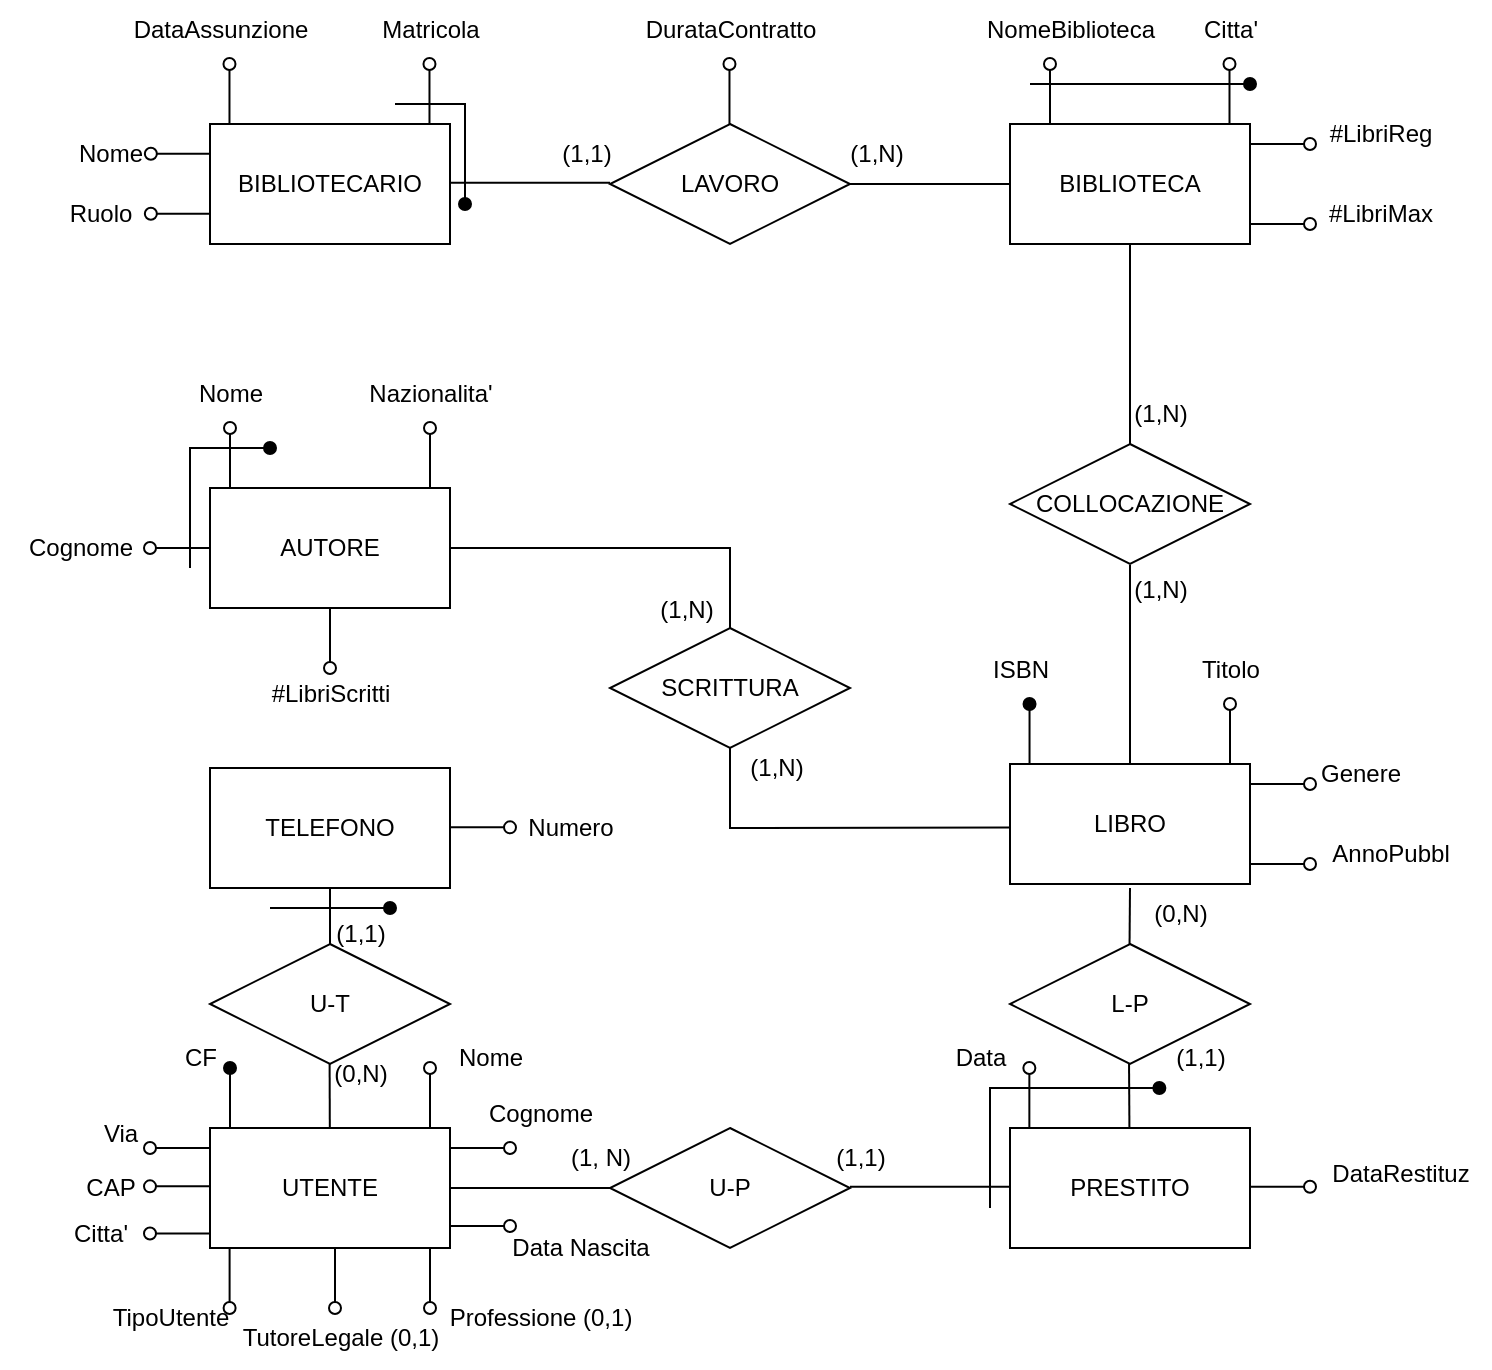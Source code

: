 <mxfile version="26.0.11">
  <diagram name="Pagina-1" id="RL0XjZE2s4-XFpA9i5bR">
    <mxGraphModel dx="1316" dy="1474" grid="1" gridSize="10" guides="1" tooltips="1" connect="1" arrows="1" fold="1" page="1" pageScale="1" pageWidth="827" pageHeight="1169" math="0" shadow="0">
      <root>
        <mxCell id="0" />
        <mxCell id="1" parent="0" />
        <mxCell id="hJ6xyMmWMAoAvNi93n1Z-1" value="UTENTE" style="rounded=0;whiteSpace=wrap;html=1;" vertex="1" parent="1">
          <mxGeometry x="80" y="160" width="120" height="60" as="geometry" />
        </mxCell>
        <mxCell id="hJ6xyMmWMAoAvNi93n1Z-7" value="" style="endArrow=oval;html=1;rounded=0;endFill=1;" edge="1" parent="1">
          <mxGeometry width="50" height="50" relative="1" as="geometry">
            <mxPoint x="90" y="160" as="sourcePoint" />
            <mxPoint x="90" y="130" as="targetPoint" />
          </mxGeometry>
        </mxCell>
        <mxCell id="hJ6xyMmWMAoAvNi93n1Z-8" value="CF" style="text;html=1;align=center;verticalAlign=middle;resizable=0;points=[];autosize=1;strokeColor=none;fillColor=none;" vertex="1" parent="1">
          <mxGeometry x="55" y="110" width="40" height="30" as="geometry" />
        </mxCell>
        <mxCell id="hJ6xyMmWMAoAvNi93n1Z-9" value="Nome" style="text;html=1;align=center;verticalAlign=middle;resizable=0;points=[];autosize=1;strokeColor=none;fillColor=none;" vertex="1" parent="1">
          <mxGeometry x="190" y="110" width="60" height="30" as="geometry" />
        </mxCell>
        <mxCell id="hJ6xyMmWMAoAvNi93n1Z-10" value="" style="endArrow=oval;html=1;rounded=0;endFill=0;" edge="1" parent="1">
          <mxGeometry width="50" height="50" relative="1" as="geometry">
            <mxPoint x="190" y="160" as="sourcePoint" />
            <mxPoint x="190" y="130" as="targetPoint" />
          </mxGeometry>
        </mxCell>
        <mxCell id="hJ6xyMmWMAoAvNi93n1Z-11" value="Cognome" style="text;html=1;align=center;verticalAlign=middle;resizable=0;points=[];autosize=1;strokeColor=none;fillColor=none;" vertex="1" parent="1">
          <mxGeometry x="205" y="138" width="80" height="30" as="geometry" />
        </mxCell>
        <mxCell id="hJ6xyMmWMAoAvNi93n1Z-12" value="" style="endArrow=oval;html=1;rounded=0;endFill=0;" edge="1" parent="1">
          <mxGeometry width="50" height="50" relative="1" as="geometry">
            <mxPoint x="80" y="170" as="sourcePoint" />
            <mxPoint x="50" y="170" as="targetPoint" />
          </mxGeometry>
        </mxCell>
        <mxCell id="hJ6xyMmWMAoAvNi93n1Z-16" value="" style="endArrow=oval;html=1;rounded=0;endFill=0;" edge="1" parent="1">
          <mxGeometry width="50" height="50" relative="1" as="geometry">
            <mxPoint x="80" y="189.17" as="sourcePoint" />
            <mxPoint x="50" y="189.17" as="targetPoint" />
          </mxGeometry>
        </mxCell>
        <mxCell id="hJ6xyMmWMAoAvNi93n1Z-17" value="Via" style="text;html=1;align=center;verticalAlign=middle;resizable=0;points=[];autosize=1;strokeColor=none;fillColor=none;" vertex="1" parent="1">
          <mxGeometry x="15" y="148" width="40" height="30" as="geometry" />
        </mxCell>
        <mxCell id="hJ6xyMmWMAoAvNi93n1Z-19" value="CAP" style="text;html=1;align=center;verticalAlign=middle;resizable=0;points=[];autosize=1;strokeColor=none;fillColor=none;" vertex="1" parent="1">
          <mxGeometry x="5" y="175" width="50" height="30" as="geometry" />
        </mxCell>
        <mxCell id="hJ6xyMmWMAoAvNi93n1Z-20" value="" style="endArrow=oval;html=1;rounded=0;endFill=0;" edge="1" parent="1">
          <mxGeometry width="50" height="50" relative="1" as="geometry">
            <mxPoint x="80" y="212.72" as="sourcePoint" />
            <mxPoint x="50" y="212.72" as="targetPoint" />
          </mxGeometry>
        </mxCell>
        <mxCell id="hJ6xyMmWMAoAvNi93n1Z-21" value="Citta&#39;" style="text;html=1;align=center;verticalAlign=middle;resizable=0;points=[];autosize=1;strokeColor=none;fillColor=none;" vertex="1" parent="1">
          <mxGeometry y="198" width="50" height="30" as="geometry" />
        </mxCell>
        <mxCell id="hJ6xyMmWMAoAvNi93n1Z-22" value="" style="endArrow=oval;html=1;rounded=0;endFill=0;" edge="1" parent="1">
          <mxGeometry width="50" height="50" relative="1" as="geometry">
            <mxPoint x="200" y="170" as="sourcePoint" />
            <mxPoint x="230" y="170" as="targetPoint" />
          </mxGeometry>
        </mxCell>
        <mxCell id="hJ6xyMmWMAoAvNi93n1Z-23" value="Data Nascita" style="text;html=1;align=center;verticalAlign=middle;resizable=0;points=[];autosize=1;strokeColor=none;fillColor=none;" vertex="1" parent="1">
          <mxGeometry x="220" y="205" width="90" height="30" as="geometry" />
        </mxCell>
        <mxCell id="hJ6xyMmWMAoAvNi93n1Z-24" value="" style="endArrow=oval;html=1;rounded=0;endFill=0;" edge="1" parent="1">
          <mxGeometry width="50" height="50" relative="1" as="geometry">
            <mxPoint x="200" y="209" as="sourcePoint" />
            <mxPoint x="230" y="209" as="targetPoint" />
          </mxGeometry>
        </mxCell>
        <mxCell id="hJ6xyMmWMAoAvNi93n1Z-25" value="U-P" style="rhombus;whiteSpace=wrap;html=1;" vertex="1" parent="1">
          <mxGeometry x="280" y="160" width="120" height="60" as="geometry" />
        </mxCell>
        <mxCell id="hJ6xyMmWMAoAvNi93n1Z-26" value="" style="endArrow=none;html=1;rounded=0;exitX=1;exitY=0.5;exitDx=0;exitDy=0;" edge="1" parent="1" source="hJ6xyMmWMAoAvNi93n1Z-1">
          <mxGeometry width="50" height="50" relative="1" as="geometry">
            <mxPoint x="290" y="240" as="sourcePoint" />
            <mxPoint x="280" y="190" as="targetPoint" />
          </mxGeometry>
        </mxCell>
        <mxCell id="hJ6xyMmWMAoAvNi93n1Z-28" value="PRESTITO" style="rounded=0;whiteSpace=wrap;html=1;" vertex="1" parent="1">
          <mxGeometry x="480" y="160" width="120" height="60" as="geometry" />
        </mxCell>
        <mxCell id="hJ6xyMmWMAoAvNi93n1Z-29" value="(1, N)" style="text;html=1;align=center;verticalAlign=middle;resizable=0;points=[];autosize=1;strokeColor=none;fillColor=none;" vertex="1" parent="1">
          <mxGeometry x="250" y="160" width="50" height="30" as="geometry" />
        </mxCell>
        <mxCell id="hJ6xyMmWMAoAvNi93n1Z-30" value="(1,1)" style="text;html=1;align=center;verticalAlign=middle;resizable=0;points=[];autosize=1;strokeColor=none;fillColor=none;" vertex="1" parent="1">
          <mxGeometry x="380" y="160" width="50" height="30" as="geometry" />
        </mxCell>
        <mxCell id="hJ6xyMmWMAoAvNi93n1Z-31" value="" style="endArrow=oval;html=1;rounded=0;endFill=1;" edge="1" parent="1">
          <mxGeometry width="50" height="50" relative="1" as="geometry">
            <mxPoint x="470" y="200" as="sourcePoint" />
            <mxPoint x="554.68" y="140" as="targetPoint" />
            <Array as="points">
              <mxPoint x="470" y="140" />
            </Array>
          </mxGeometry>
        </mxCell>
        <mxCell id="hJ6xyMmWMAoAvNi93n1Z-32" value="Data" style="text;html=1;align=center;verticalAlign=middle;resizable=0;points=[];autosize=1;strokeColor=none;fillColor=none;" vertex="1" parent="1">
          <mxGeometry x="440" y="110" width="50" height="30" as="geometry" />
        </mxCell>
        <mxCell id="hJ6xyMmWMAoAvNi93n1Z-33" value="" style="endArrow=oval;html=1;rounded=0;endFill=0;" edge="1" parent="1">
          <mxGeometry width="50" height="50" relative="1" as="geometry">
            <mxPoint x="489.68" y="160" as="sourcePoint" />
            <mxPoint x="489.68" y="130" as="targetPoint" />
          </mxGeometry>
        </mxCell>
        <mxCell id="hJ6xyMmWMAoAvNi93n1Z-34" value="" style="endArrow=oval;html=1;rounded=0;endFill=0;" edge="1" parent="1">
          <mxGeometry width="50" height="50" relative="1" as="geometry">
            <mxPoint x="600" y="189.35" as="sourcePoint" />
            <mxPoint x="630" y="189.35" as="targetPoint" />
          </mxGeometry>
        </mxCell>
        <mxCell id="hJ6xyMmWMAoAvNi93n1Z-35" value="DataRestituz" style="text;html=1;align=center;verticalAlign=middle;resizable=0;points=[];autosize=1;strokeColor=none;fillColor=none;" vertex="1" parent="1">
          <mxGeometry x="630" y="168" width="90" height="30" as="geometry" />
        </mxCell>
        <mxCell id="hJ6xyMmWMAoAvNi93n1Z-36" value="L-P" style="rhombus;whiteSpace=wrap;html=1;" vertex="1" parent="1">
          <mxGeometry x="480" y="68" width="120" height="60" as="geometry" />
        </mxCell>
        <mxCell id="hJ6xyMmWMAoAvNi93n1Z-38" value="(1,1)" style="text;html=1;align=center;verticalAlign=middle;resizable=0;points=[];autosize=1;strokeColor=none;fillColor=none;" vertex="1" parent="1">
          <mxGeometry x="550" y="110" width="50" height="30" as="geometry" />
        </mxCell>
        <mxCell id="hJ6xyMmWMAoAvNi93n1Z-40" value="(0,N)" style="text;html=1;align=center;verticalAlign=middle;resizable=0;points=[];autosize=1;strokeColor=none;fillColor=none;" vertex="1" parent="1">
          <mxGeometry x="540" y="38" width="50" height="30" as="geometry" />
        </mxCell>
        <mxCell id="hJ6xyMmWMAoAvNi93n1Z-41" value="AUTORE" style="rounded=0;whiteSpace=wrap;html=1;" vertex="1" parent="1">
          <mxGeometry x="80" y="-160" width="120" height="60" as="geometry" />
        </mxCell>
        <mxCell id="hJ6xyMmWMAoAvNi93n1Z-42" value="" style="endArrow=oval;html=1;rounded=0;endFill=0;" edge="1" parent="1">
          <mxGeometry width="50" height="50" relative="1" as="geometry">
            <mxPoint x="90" y="-160" as="sourcePoint" />
            <mxPoint x="90" y="-190" as="targetPoint" />
          </mxGeometry>
        </mxCell>
        <mxCell id="hJ6xyMmWMAoAvNi93n1Z-43" value="" style="endArrow=oval;html=1;rounded=0;endFill=0;" edge="1" parent="1">
          <mxGeometry width="50" height="50" relative="1" as="geometry">
            <mxPoint x="190" y="-160" as="sourcePoint" />
            <mxPoint x="190" y="-190" as="targetPoint" />
          </mxGeometry>
        </mxCell>
        <mxCell id="hJ6xyMmWMAoAvNi93n1Z-44" value="Nazionalita&#39;" style="text;html=1;align=center;verticalAlign=middle;resizable=0;points=[];autosize=1;strokeColor=none;fillColor=none;" vertex="1" parent="1">
          <mxGeometry x="145" y="-222" width="90" height="30" as="geometry" />
        </mxCell>
        <mxCell id="hJ6xyMmWMAoAvNi93n1Z-45" value="" style="endArrow=oval;html=1;rounded=0;endFill=0;" edge="1" parent="1">
          <mxGeometry width="50" height="50" relative="1" as="geometry">
            <mxPoint x="79.57" y="-130" as="sourcePoint" />
            <mxPoint x="50" y="-130" as="targetPoint" />
          </mxGeometry>
        </mxCell>
        <mxCell id="hJ6xyMmWMAoAvNi93n1Z-46" value="Cognome" style="text;html=1;align=center;verticalAlign=middle;resizable=0;points=[];autosize=1;strokeColor=none;fillColor=none;" vertex="1" parent="1">
          <mxGeometry x="-25" y="-145" width="80" height="30" as="geometry" />
        </mxCell>
        <mxCell id="hJ6xyMmWMAoAvNi93n1Z-47" value="SCRITTURA" style="rhombus;whiteSpace=wrap;html=1;" vertex="1" parent="1">
          <mxGeometry x="280" y="-90" width="120" height="60" as="geometry" />
        </mxCell>
        <mxCell id="hJ6xyMmWMAoAvNi93n1Z-49" value="(1,N)" style="text;html=1;align=center;verticalAlign=middle;resizable=0;points=[];autosize=1;strokeColor=none;fillColor=none;" vertex="1" parent="1">
          <mxGeometry x="337.5" y="-35" width="50" height="30" as="geometry" />
        </mxCell>
        <mxCell id="hJ6xyMmWMAoAvNi93n1Z-51" value="(1,N)" style="text;html=1;align=center;verticalAlign=middle;resizable=0;points=[];autosize=1;strokeColor=none;fillColor=none;" vertex="1" parent="1">
          <mxGeometry x="292.5" y="-114" width="50" height="30" as="geometry" />
        </mxCell>
        <mxCell id="hJ6xyMmWMAoAvNi93n1Z-52" value="LIBRO" style="rounded=0;whiteSpace=wrap;html=1;" vertex="1" parent="1">
          <mxGeometry x="480" y="-22" width="120" height="60" as="geometry" />
        </mxCell>
        <mxCell id="hJ6xyMmWMAoAvNi93n1Z-53" value="" style="endArrow=oval;html=1;rounded=0;endFill=1;" edge="1" parent="1">
          <mxGeometry width="50" height="50" relative="1" as="geometry">
            <mxPoint x="489.77" y="-22" as="sourcePoint" />
            <mxPoint x="489.77" y="-52" as="targetPoint" />
          </mxGeometry>
        </mxCell>
        <mxCell id="hJ6xyMmWMAoAvNi93n1Z-54" value="ISBN" style="text;html=1;align=center;verticalAlign=middle;resizable=0;points=[];autosize=1;strokeColor=none;fillColor=none;" vertex="1" parent="1">
          <mxGeometry x="460" y="-84" width="50" height="30" as="geometry" />
        </mxCell>
        <mxCell id="hJ6xyMmWMAoAvNi93n1Z-55" value="" style="endArrow=oval;html=1;rounded=0;endFill=0;" edge="1" parent="1">
          <mxGeometry width="50" height="50" relative="1" as="geometry">
            <mxPoint x="590" y="-22" as="sourcePoint" />
            <mxPoint x="590" y="-52" as="targetPoint" />
          </mxGeometry>
        </mxCell>
        <mxCell id="hJ6xyMmWMAoAvNi93n1Z-56" value="Titolo" style="text;html=1;align=center;verticalAlign=middle;resizable=0;points=[];autosize=1;strokeColor=none;fillColor=none;" vertex="1" parent="1">
          <mxGeometry x="565" y="-84" width="50" height="30" as="geometry" />
        </mxCell>
        <mxCell id="hJ6xyMmWMAoAvNi93n1Z-57" value="" style="endArrow=oval;html=1;rounded=0;endFill=0;" edge="1" parent="1">
          <mxGeometry width="50" height="50" relative="1" as="geometry">
            <mxPoint x="600" y="-12" as="sourcePoint" />
            <mxPoint x="630" y="-12" as="targetPoint" />
          </mxGeometry>
        </mxCell>
        <mxCell id="hJ6xyMmWMAoAvNi93n1Z-58" value="Genere" style="text;html=1;align=center;verticalAlign=middle;resizable=0;points=[];autosize=1;strokeColor=none;fillColor=none;" vertex="1" parent="1">
          <mxGeometry x="625" y="-32" width="60" height="30" as="geometry" />
        </mxCell>
        <mxCell id="hJ6xyMmWMAoAvNi93n1Z-59" value="" style="endArrow=oval;html=1;rounded=0;endFill=0;" edge="1" parent="1">
          <mxGeometry width="50" height="50" relative="1" as="geometry">
            <mxPoint x="600" y="28" as="sourcePoint" />
            <mxPoint x="630" y="28" as="targetPoint" />
          </mxGeometry>
        </mxCell>
        <mxCell id="hJ6xyMmWMAoAvNi93n1Z-60" value="AnnoPubbl" style="text;html=1;align=center;verticalAlign=middle;resizable=0;points=[];autosize=1;strokeColor=none;fillColor=none;" vertex="1" parent="1">
          <mxGeometry x="630" y="8" width="80" height="30" as="geometry" />
        </mxCell>
        <mxCell id="hJ6xyMmWMAoAvNi93n1Z-61" value="" style="endArrow=none;html=1;rounded=0;exitX=1;exitY=0.5;exitDx=0;exitDy=0;" edge="1" parent="1">
          <mxGeometry width="50" height="50" relative="1" as="geometry">
            <mxPoint x="540" y="-22" as="sourcePoint" />
            <mxPoint x="540" y="-121.57" as="targetPoint" />
          </mxGeometry>
        </mxCell>
        <mxCell id="hJ6xyMmWMAoAvNi93n1Z-62" value="COLLOCAZIONE" style="rhombus;whiteSpace=wrap;html=1;" vertex="1" parent="1">
          <mxGeometry x="480" y="-182" width="120" height="60" as="geometry" />
        </mxCell>
        <mxCell id="hJ6xyMmWMAoAvNi93n1Z-63" value="(1,N)" style="text;html=1;align=center;verticalAlign=middle;resizable=0;points=[];autosize=1;strokeColor=none;fillColor=none;" vertex="1" parent="1">
          <mxGeometry x="530" y="-124" width="50" height="30" as="geometry" />
        </mxCell>
        <mxCell id="hJ6xyMmWMAoAvNi93n1Z-64" value="" style="endArrow=none;html=1;rounded=0;exitX=1;exitY=0.5;exitDx=0;exitDy=0;" edge="1" parent="1">
          <mxGeometry width="50" height="50" relative="1" as="geometry">
            <mxPoint x="540" y="-182" as="sourcePoint" />
            <mxPoint x="540" y="-281.57" as="targetPoint" />
          </mxGeometry>
        </mxCell>
        <mxCell id="hJ6xyMmWMAoAvNi93n1Z-65" value="&lt;div&gt;BIBLIOTECA&lt;/div&gt;" style="rounded=0;whiteSpace=wrap;html=1;" vertex="1" parent="1">
          <mxGeometry x="480" y="-342" width="120" height="60" as="geometry" />
        </mxCell>
        <mxCell id="hJ6xyMmWMAoAvNi93n1Z-66" value="(1,N)" style="text;html=1;align=center;verticalAlign=middle;resizable=0;points=[];autosize=1;strokeColor=none;fillColor=none;" vertex="1" parent="1">
          <mxGeometry x="530" y="-212" width="50" height="30" as="geometry" />
        </mxCell>
        <mxCell id="hJ6xyMmWMAoAvNi93n1Z-67" value="" style="endArrow=oval;html=1;rounded=0;endFill=1;" edge="1" parent="1">
          <mxGeometry width="50" height="50" relative="1" as="geometry">
            <mxPoint x="490" y="-362" as="sourcePoint" />
            <mxPoint x="600" y="-362" as="targetPoint" />
          </mxGeometry>
        </mxCell>
        <mxCell id="hJ6xyMmWMAoAvNi93n1Z-68" value="NomeBiblioteca" style="text;html=1;align=center;verticalAlign=middle;resizable=0;points=[];autosize=1;strokeColor=none;fillColor=none;" vertex="1" parent="1">
          <mxGeometry x="455" y="-404" width="110" height="30" as="geometry" />
        </mxCell>
        <mxCell id="hJ6xyMmWMAoAvNi93n1Z-69" value="" style="endArrow=oval;html=1;rounded=0;endFill=0;" edge="1" parent="1">
          <mxGeometry width="50" height="50" relative="1" as="geometry">
            <mxPoint x="589.75" y="-342" as="sourcePoint" />
            <mxPoint x="589.75" y="-372" as="targetPoint" />
          </mxGeometry>
        </mxCell>
        <mxCell id="hJ6xyMmWMAoAvNi93n1Z-70" value="Citta&#39;" style="text;html=1;align=center;verticalAlign=middle;resizable=0;points=[];autosize=1;strokeColor=none;fillColor=none;" vertex="1" parent="1">
          <mxGeometry x="565" y="-404" width="50" height="30" as="geometry" />
        </mxCell>
        <mxCell id="hJ6xyMmWMAoAvNi93n1Z-71" value="" style="endArrow=oval;html=1;rounded=0;endFill=0;" edge="1" parent="1">
          <mxGeometry width="50" height="50" relative="1" as="geometry">
            <mxPoint x="600" y="-332" as="sourcePoint" />
            <mxPoint x="630" y="-332" as="targetPoint" />
          </mxGeometry>
        </mxCell>
        <mxCell id="hJ6xyMmWMAoAvNi93n1Z-72" value="#LibriReg" style="text;html=1;align=center;verticalAlign=middle;resizable=0;points=[];autosize=1;strokeColor=none;fillColor=none;" vertex="1" parent="1">
          <mxGeometry x="630" y="-352" width="70" height="30" as="geometry" />
        </mxCell>
        <mxCell id="hJ6xyMmWMAoAvNi93n1Z-73" value="LAVORO" style="rhombus;whiteSpace=wrap;html=1;" vertex="1" parent="1">
          <mxGeometry x="280" y="-342" width="120" height="60" as="geometry" />
        </mxCell>
        <mxCell id="hJ6xyMmWMAoAvNi93n1Z-74" value="(1,1)" style="text;html=1;align=center;verticalAlign=middle;resizable=0;points=[];autosize=1;strokeColor=none;fillColor=none;" vertex="1" parent="1">
          <mxGeometry x="242.5" y="-342" width="50" height="30" as="geometry" />
        </mxCell>
        <mxCell id="hJ6xyMmWMAoAvNi93n1Z-75" value="(1,N)" style="text;html=1;align=center;verticalAlign=middle;resizable=0;points=[];autosize=1;strokeColor=none;fillColor=none;" vertex="1" parent="1">
          <mxGeometry x="387.5" y="-342" width="50" height="30" as="geometry" />
        </mxCell>
        <mxCell id="hJ6xyMmWMAoAvNi93n1Z-78" value="BIBLIOTECARIO" style="rounded=0;whiteSpace=wrap;html=1;" vertex="1" parent="1">
          <mxGeometry x="80" y="-342" width="120" height="60" as="geometry" />
        </mxCell>
        <mxCell id="hJ6xyMmWMAoAvNi93n1Z-79" value="" style="endArrow=oval;html=1;rounded=0;endFill=0;" edge="1" parent="1">
          <mxGeometry width="50" height="50" relative="1" as="geometry">
            <mxPoint x="189.74" y="-342" as="sourcePoint" />
            <mxPoint x="189.74" y="-372" as="targetPoint" />
          </mxGeometry>
        </mxCell>
        <mxCell id="hJ6xyMmWMAoAvNi93n1Z-80" value="Matricola" style="text;html=1;align=center;verticalAlign=middle;resizable=0;points=[];autosize=1;strokeColor=none;fillColor=none;" vertex="1" parent="1">
          <mxGeometry x="155" y="-404" width="70" height="30" as="geometry" />
        </mxCell>
        <mxCell id="hJ6xyMmWMAoAvNi93n1Z-81" value="" style="endArrow=oval;html=1;rounded=0;endFill=0;" edge="1" parent="1">
          <mxGeometry width="50" height="50" relative="1" as="geometry">
            <mxPoint x="89.74" y="-342" as="sourcePoint" />
            <mxPoint x="89.74" y="-372" as="targetPoint" />
          </mxGeometry>
        </mxCell>
        <mxCell id="hJ6xyMmWMAoAvNi93n1Z-82" value="DataAssunzione" style="text;html=1;align=center;verticalAlign=middle;resizable=0;points=[];autosize=1;strokeColor=none;fillColor=none;" vertex="1" parent="1">
          <mxGeometry x="30" y="-404" width="110" height="30" as="geometry" />
        </mxCell>
        <mxCell id="hJ6xyMmWMAoAvNi93n1Z-86" value="Ruolo" style="text;html=1;align=center;verticalAlign=middle;resizable=0;points=[];autosize=1;strokeColor=none;fillColor=none;" vertex="1" parent="1">
          <mxGeometry y="-312" width="50" height="30" as="geometry" />
        </mxCell>
        <mxCell id="hJ6xyMmWMAoAvNi93n1Z-87" value="" style="endArrow=oval;html=1;rounded=0;endFill=0;" edge="1" parent="1">
          <mxGeometry width="50" height="50" relative="1" as="geometry">
            <mxPoint x="500" y="-342" as="sourcePoint" />
            <mxPoint x="500" y="-372" as="targetPoint" />
          </mxGeometry>
        </mxCell>
        <mxCell id="hJ6xyMmWMAoAvNi93n1Z-88" value="" style="endArrow=oval;html=1;rounded=0;endFill=0;" edge="1" parent="1">
          <mxGeometry width="50" height="50" relative="1" as="geometry">
            <mxPoint x="600" y="-292" as="sourcePoint" />
            <mxPoint x="630" y="-292" as="targetPoint" />
          </mxGeometry>
        </mxCell>
        <mxCell id="hJ6xyMmWMAoAvNi93n1Z-89" value="#LibriMax" style="text;html=1;align=center;verticalAlign=middle;resizable=0;points=[];autosize=1;strokeColor=none;fillColor=none;" vertex="1" parent="1">
          <mxGeometry x="625" y="-312" width="80" height="30" as="geometry" />
        </mxCell>
        <mxCell id="hJ6xyMmWMAoAvNi93n1Z-90" value="" style="endArrow=oval;html=1;rounded=0;endFill=1;" edge="1" parent="1">
          <mxGeometry width="50" height="50" relative="1" as="geometry">
            <mxPoint x="70" y="-120" as="sourcePoint" />
            <mxPoint x="110" y="-180" as="targetPoint" />
            <Array as="points">
              <mxPoint x="70" y="-180" />
            </Array>
          </mxGeometry>
        </mxCell>
        <mxCell id="hJ6xyMmWMAoAvNi93n1Z-91" value="Nome" style="text;html=1;align=center;verticalAlign=middle;resizable=0;points=[];autosize=1;strokeColor=none;fillColor=none;" vertex="1" parent="1">
          <mxGeometry x="60" y="-222" width="60" height="30" as="geometry" />
        </mxCell>
        <mxCell id="hJ6xyMmWMAoAvNi93n1Z-92" value="" style="endArrow=oval;html=1;rounded=0;endFill=0;" edge="1" parent="1">
          <mxGeometry width="50" height="50" relative="1" as="geometry">
            <mxPoint x="339.74" y="-342" as="sourcePoint" />
            <mxPoint x="339.74" y="-372" as="targetPoint" />
          </mxGeometry>
        </mxCell>
        <mxCell id="hJ6xyMmWMAoAvNi93n1Z-93" value="DurataContratto" style="text;html=1;align=center;verticalAlign=middle;resizable=0;points=[];autosize=1;strokeColor=none;fillColor=none;" vertex="1" parent="1">
          <mxGeometry x="285" y="-404" width="110" height="30" as="geometry" />
        </mxCell>
        <mxCell id="hJ6xyMmWMAoAvNi93n1Z-96" value="" style="endArrow=oval;html=1;rounded=0;endFill=0;" edge="1" parent="1">
          <mxGeometry width="50" height="50" relative="1" as="geometry">
            <mxPoint x="190" y="220" as="sourcePoint" />
            <mxPoint x="190" y="250" as="targetPoint" />
          </mxGeometry>
        </mxCell>
        <mxCell id="hJ6xyMmWMAoAvNi93n1Z-102" value="" style="endArrow=oval;html=1;rounded=0;endFill=0;" edge="1" parent="1">
          <mxGeometry width="50" height="50" relative="1" as="geometry">
            <mxPoint x="140" y="-100" as="sourcePoint" />
            <mxPoint x="140" y="-70" as="targetPoint" />
          </mxGeometry>
        </mxCell>
        <mxCell id="hJ6xyMmWMAoAvNi93n1Z-103" value="#LibriScritti" style="text;html=1;align=center;verticalAlign=middle;resizable=0;points=[];autosize=1;strokeColor=none;fillColor=none;" vertex="1" parent="1">
          <mxGeometry x="100" y="-72" width="80" height="30" as="geometry" />
        </mxCell>
        <mxCell id="hJ6xyMmWMAoAvNi93n1Z-104" value="TELEFONO" style="rounded=0;whiteSpace=wrap;html=1;" vertex="1" parent="1">
          <mxGeometry x="80" y="-20" width="120" height="60" as="geometry" />
        </mxCell>
        <mxCell id="hJ6xyMmWMAoAvNi93n1Z-105" value="" style="endArrow=oval;html=1;rounded=0;endFill=0;" edge="1" parent="1">
          <mxGeometry width="50" height="50" relative="1" as="geometry">
            <mxPoint x="200" y="9.68" as="sourcePoint" />
            <mxPoint x="230" y="9.68" as="targetPoint" />
          </mxGeometry>
        </mxCell>
        <mxCell id="hJ6xyMmWMAoAvNi93n1Z-107" value="Numero" style="text;html=1;align=center;verticalAlign=middle;resizable=0;points=[];autosize=1;strokeColor=none;fillColor=none;" vertex="1" parent="1">
          <mxGeometry x="225" y="-5" width="70" height="30" as="geometry" />
        </mxCell>
        <mxCell id="hJ6xyMmWMAoAvNi93n1Z-108" value="U-T" style="rhombus;whiteSpace=wrap;html=1;" vertex="1" parent="1">
          <mxGeometry x="80" y="68" width="120" height="60" as="geometry" />
        </mxCell>
        <mxCell id="hJ6xyMmWMAoAvNi93n1Z-110" value="" style="endArrow=none;html=1;rounded=0;exitX=0.5;exitY=0;exitDx=0;exitDy=0;" edge="1" parent="1" source="hJ6xyMmWMAoAvNi93n1Z-108">
          <mxGeometry width="50" height="50" relative="1" as="geometry">
            <mxPoint x="90" y="90" as="sourcePoint" />
            <mxPoint x="140" y="40" as="targetPoint" />
          </mxGeometry>
        </mxCell>
        <mxCell id="hJ6xyMmWMAoAvNi93n1Z-111" value="" style="endArrow=none;html=1;rounded=0;" edge="1" parent="1" source="hJ6xyMmWMAoAvNi93n1Z-1">
          <mxGeometry width="50" height="50" relative="1" as="geometry">
            <mxPoint x="139.81" y="156" as="sourcePoint" />
            <mxPoint x="139.81" y="128" as="targetPoint" />
          </mxGeometry>
        </mxCell>
        <mxCell id="hJ6xyMmWMAoAvNi93n1Z-113" value="(0,N)" style="text;html=1;align=center;verticalAlign=middle;resizable=0;points=[];autosize=1;strokeColor=none;fillColor=none;" vertex="1" parent="1">
          <mxGeometry x="130" y="118" width="50" height="30" as="geometry" />
        </mxCell>
        <mxCell id="hJ6xyMmWMAoAvNi93n1Z-114" value="" style="endArrow=oval;html=1;rounded=0;endFill=1;" edge="1" parent="1">
          <mxGeometry width="50" height="50" relative="1" as="geometry">
            <mxPoint x="110" y="50" as="sourcePoint" />
            <mxPoint x="170" y="50" as="targetPoint" />
          </mxGeometry>
        </mxCell>
        <mxCell id="hJ6xyMmWMAoAvNi93n1Z-115" value="(1,1)" style="text;html=1;align=center;verticalAlign=middle;resizable=0;points=[];autosize=1;strokeColor=none;fillColor=none;" vertex="1" parent="1">
          <mxGeometry x="130" y="48" width="50" height="30" as="geometry" />
        </mxCell>
        <mxCell id="hJ6xyMmWMAoAvNi93n1Z-116" value="" style="endArrow=oval;html=1;rounded=0;endFill=0;" edge="1" parent="1">
          <mxGeometry width="50" height="50" relative="1" as="geometry">
            <mxPoint x="89.8" y="220" as="sourcePoint" />
            <mxPoint x="89.8" y="250" as="targetPoint" />
          </mxGeometry>
        </mxCell>
        <mxCell id="hJ6xyMmWMAoAvNi93n1Z-117" value="TipoUtente" style="text;html=1;align=center;verticalAlign=middle;resizable=0;points=[];autosize=1;strokeColor=none;fillColor=none;" vertex="1" parent="1">
          <mxGeometry x="20" y="240" width="80" height="30" as="geometry" />
        </mxCell>
        <mxCell id="hJ6xyMmWMAoAvNi93n1Z-98" value="Professione (0,1)" style="text;html=1;align=center;verticalAlign=middle;resizable=0;points=[];autosize=1;strokeColor=none;fillColor=none;" vertex="1" parent="1">
          <mxGeometry x="190" y="240" width="110" height="30" as="geometry" />
        </mxCell>
        <mxCell id="hJ6xyMmWMAoAvNi93n1Z-120" value="" style="endArrow=none;html=1;rounded=0;exitX=1;exitY=0.5;exitDx=0;exitDy=0;" edge="1" parent="1">
          <mxGeometry width="50" height="50" relative="1" as="geometry">
            <mxPoint x="400" y="189.41" as="sourcePoint" />
            <mxPoint x="480" y="189.41" as="targetPoint" />
          </mxGeometry>
        </mxCell>
        <mxCell id="hJ6xyMmWMAoAvNi93n1Z-121" value="" style="endArrow=none;html=1;rounded=0;exitX=1;exitY=0.5;exitDx=0;exitDy=0;" edge="1" parent="1">
          <mxGeometry width="50" height="50" relative="1" as="geometry">
            <mxPoint x="200" y="-130" as="sourcePoint" />
            <mxPoint x="340" y="-100" as="targetPoint" />
            <Array as="points">
              <mxPoint x="340" y="-130" />
              <mxPoint x="340" y="-100" />
              <mxPoint x="340" y="-90" />
            </Array>
          </mxGeometry>
        </mxCell>
        <mxCell id="hJ6xyMmWMAoAvNi93n1Z-122" value="" style="endArrow=none;html=1;rounded=0;exitX=1;exitY=0.5;exitDx=0;exitDy=0;" edge="1" parent="1">
          <mxGeometry width="50" height="50" relative="1" as="geometry">
            <mxPoint x="200" y="-312.59" as="sourcePoint" />
            <mxPoint x="280" y="-312.59" as="targetPoint" />
          </mxGeometry>
        </mxCell>
        <mxCell id="hJ6xyMmWMAoAvNi93n1Z-124" value="" style="endArrow=none;html=1;rounded=0;exitX=1;exitY=0.5;exitDx=0;exitDy=0;" edge="1" parent="1">
          <mxGeometry width="50" height="50" relative="1" as="geometry">
            <mxPoint x="400" y="-312" as="sourcePoint" />
            <mxPoint x="480" y="-312" as="targetPoint" />
          </mxGeometry>
        </mxCell>
        <mxCell id="hJ6xyMmWMAoAvNi93n1Z-127" value="" style="endArrow=none;html=1;rounded=0;" edge="1" parent="1">
          <mxGeometry width="50" height="50" relative="1" as="geometry">
            <mxPoint x="539.71" y="160" as="sourcePoint" />
            <mxPoint x="539.52" y="128" as="targetPoint" />
          </mxGeometry>
        </mxCell>
        <mxCell id="hJ6xyMmWMAoAvNi93n1Z-129" value="" style="endArrow=none;html=1;rounded=0;" edge="1" parent="1">
          <mxGeometry width="50" height="50" relative="1" as="geometry">
            <mxPoint x="539.78" y="68" as="sourcePoint" />
            <mxPoint x="540" y="40" as="targetPoint" />
          </mxGeometry>
        </mxCell>
        <mxCell id="hJ6xyMmWMAoAvNi93n1Z-130" value="" style="endArrow=none;html=1;rounded=0;" edge="1" parent="1">
          <mxGeometry width="50" height="50" relative="1" as="geometry">
            <mxPoint x="340" y="-30" as="sourcePoint" />
            <mxPoint x="480" y="9.72" as="targetPoint" />
            <Array as="points">
              <mxPoint x="340" y="10" />
            </Array>
          </mxGeometry>
        </mxCell>
        <mxCell id="hJ6xyMmWMAoAvNi93n1Z-132" value="" style="endArrow=oval;html=1;rounded=0;endFill=0;" edge="1" parent="1">
          <mxGeometry width="50" height="50" relative="1" as="geometry">
            <mxPoint x="80" y="-327.11" as="sourcePoint" />
            <mxPoint x="50.43" y="-327.11" as="targetPoint" />
          </mxGeometry>
        </mxCell>
        <mxCell id="hJ6xyMmWMAoAvNi93n1Z-133" value="Nome" style="text;html=1;align=center;verticalAlign=middle;resizable=0;points=[];autosize=1;strokeColor=none;fillColor=none;" vertex="1" parent="1">
          <mxGeometry y="-342" width="60" height="30" as="geometry" />
        </mxCell>
        <mxCell id="hJ6xyMmWMAoAvNi93n1Z-134" value="" style="endArrow=oval;html=1;rounded=0;endFill=0;" edge="1" parent="1">
          <mxGeometry width="50" height="50" relative="1" as="geometry">
            <mxPoint x="80" y="-297.11" as="sourcePoint" />
            <mxPoint x="50.43" y="-297.11" as="targetPoint" />
          </mxGeometry>
        </mxCell>
        <mxCell id="hJ6xyMmWMAoAvNi93n1Z-150" value="" style="endArrow=oval;html=1;rounded=0;endFill=1;" edge="1" parent="1">
          <mxGeometry width="50" height="50" relative="1" as="geometry">
            <mxPoint x="172.5" y="-352" as="sourcePoint" />
            <mxPoint x="207.5" y="-302" as="targetPoint" />
            <Array as="points">
              <mxPoint x="207.5" y="-352" />
            </Array>
          </mxGeometry>
        </mxCell>
        <mxCell id="hJ6xyMmWMAoAvNi93n1Z-151" value="" style="endArrow=oval;html=1;rounded=0;endFill=0;" edge="1" parent="1">
          <mxGeometry width="50" height="50" relative="1" as="geometry">
            <mxPoint x="142.5" y="220" as="sourcePoint" />
            <mxPoint x="142.5" y="250" as="targetPoint" />
          </mxGeometry>
        </mxCell>
        <mxCell id="hJ6xyMmWMAoAvNi93n1Z-152" value="TutoreLegale (0,1)" style="text;html=1;align=center;verticalAlign=middle;resizable=0;points=[];autosize=1;strokeColor=none;fillColor=none;" vertex="1" parent="1">
          <mxGeometry x="85" y="250" width="120" height="30" as="geometry" />
        </mxCell>
      </root>
    </mxGraphModel>
  </diagram>
</mxfile>
